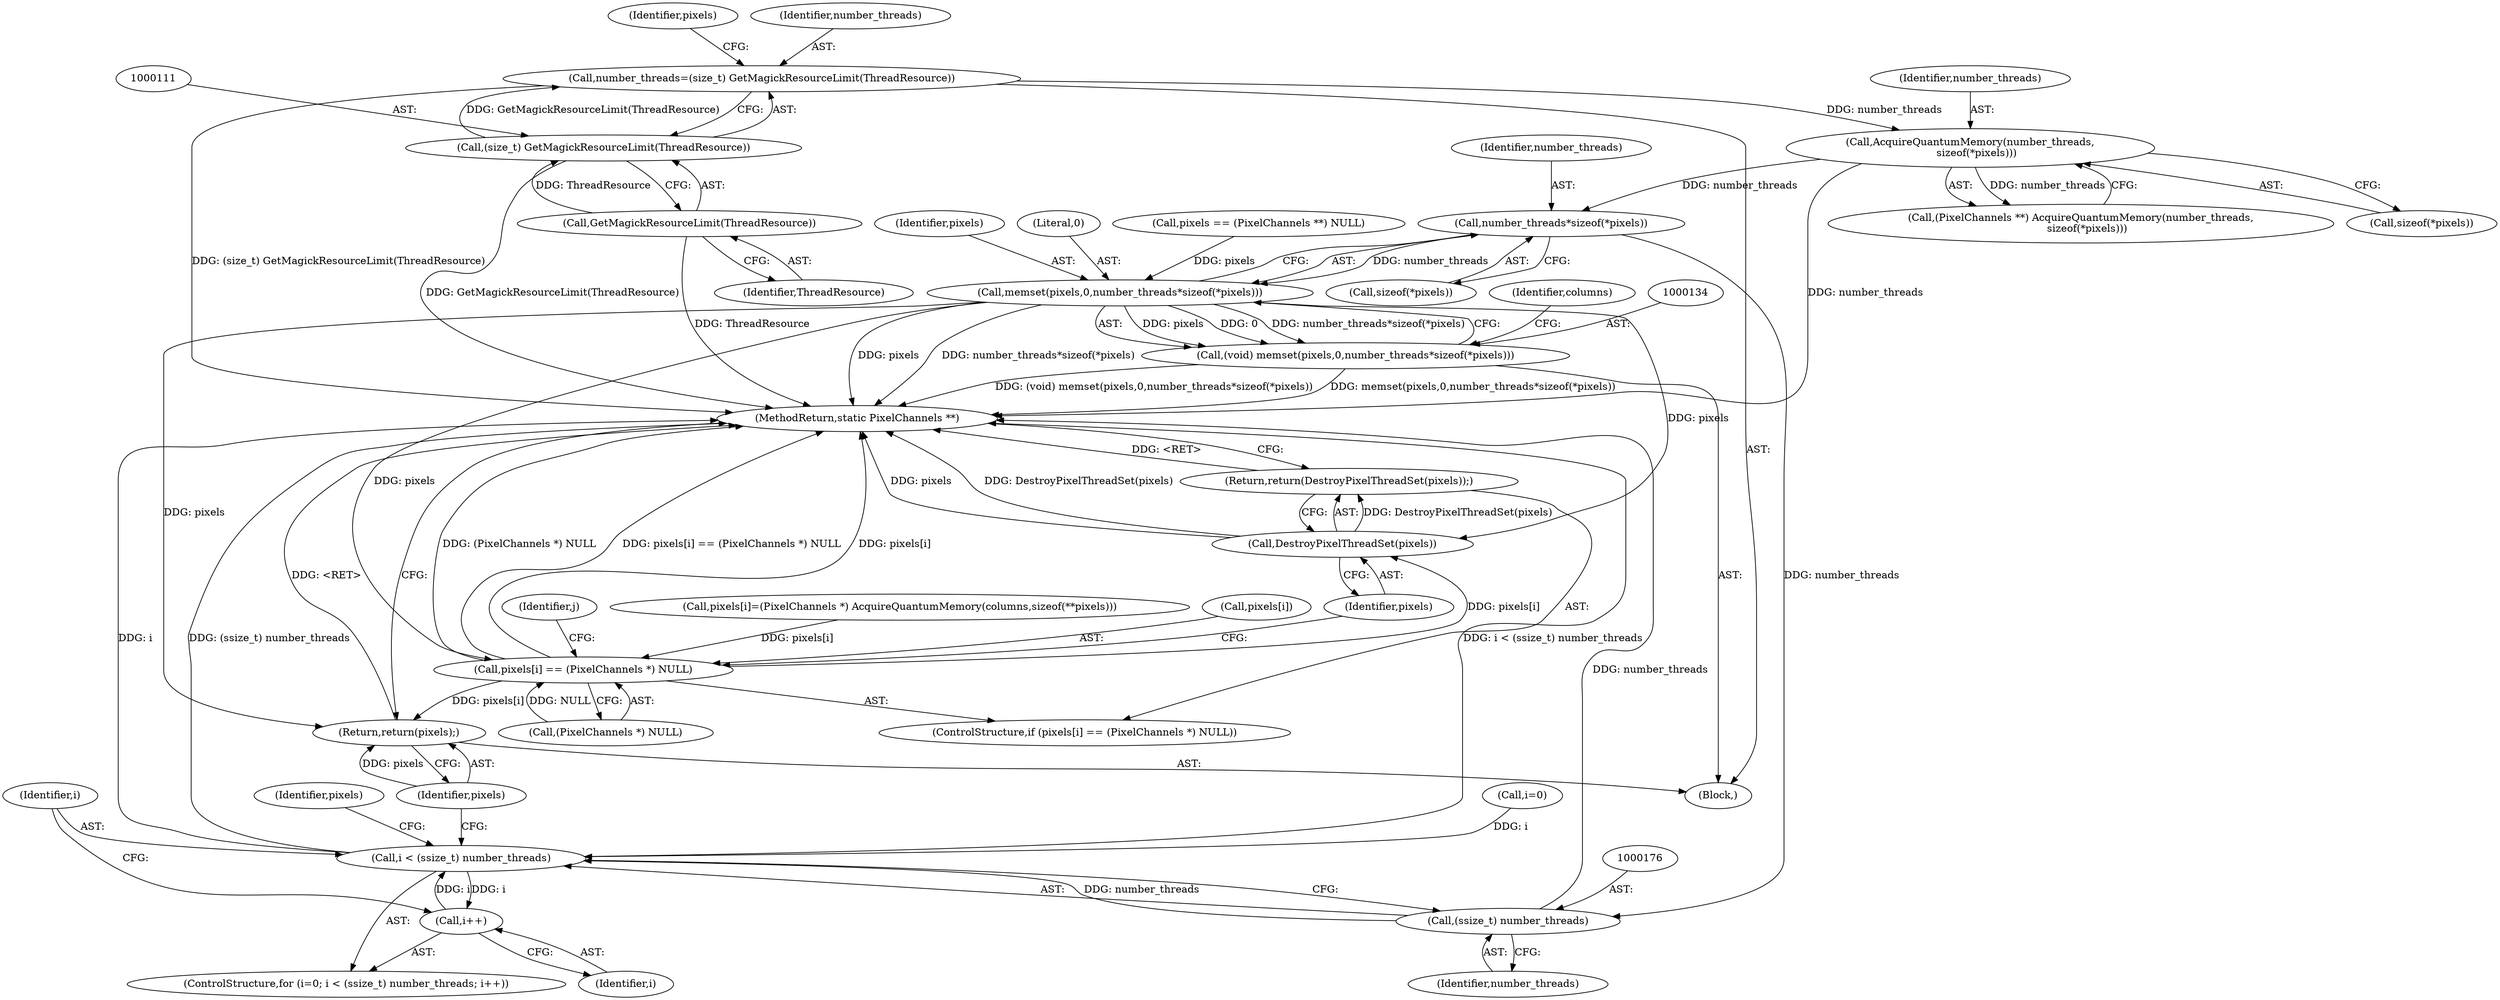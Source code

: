 digraph "1_ImageMagick6_025e77fcb2f45b21689931ba3bf74eac153afa48@API" {
"1000138" [label="(Call,number_threads*sizeof(*pixels))"];
"1000118" [label="(Call,AcquireQuantumMemory(number_threads,\n    sizeof(*pixels)))"];
"1000108" [label="(Call,number_threads=(size_t) GetMagickResourceLimit(ThreadResource))"];
"1000110" [label="(Call,(size_t) GetMagickResourceLimit(ThreadResource))"];
"1000112" [label="(Call,GetMagickResourceLimit(ThreadResource))"];
"1000135" [label="(Call,memset(pixels,0,number_threads*sizeof(*pixels)))"];
"1000133" [label="(Call,(void) memset(pixels,0,number_threads*sizeof(*pixels)))"];
"1000195" [label="(Call,pixels[i] == (PixelChannels *) NULL)"];
"1000203" [label="(Call,DestroyPixelThreadSet(pixels))"];
"1000202" [label="(Return,return(DestroyPixelThreadSet(pixels));)"];
"1000238" [label="(Return,return(pixels);)"];
"1000175" [label="(Call,(ssize_t) number_threads)"];
"1000173" [label="(Call,i < (ssize_t) number_threads)"];
"1000178" [label="(Call,i++)"];
"1000112" [label="(Call,GetMagickResourceLimit(ThreadResource))"];
"1000238" [label="(Return,return(pixels);)"];
"1000239" [label="(Identifier,pixels)"];
"1000178" [label="(Call,i++)"];
"1000195" [label="(Call,pixels[i] == (PixelChannels *) NULL)"];
"1000202" [label="(Return,return(DestroyPixelThreadSet(pixels));)"];
"1000115" [label="(Identifier,pixels)"];
"1000177" [label="(Identifier,number_threads)"];
"1000207" [label="(Identifier,j)"];
"1000136" [label="(Identifier,pixels)"];
"1000108" [label="(Call,number_threads=(size_t) GetMagickResourceLimit(ThreadResource))"];
"1000169" [label="(ControlStructure,for (i=0; i < (ssize_t) number_threads; i++))"];
"1000116" [label="(Call,(PixelChannels **) AcquireQuantumMemory(number_threads,\n    sizeof(*pixels)))"];
"1000170" [label="(Call,i=0)"];
"1000119" [label="(Identifier,number_threads)"];
"1000133" [label="(Call,(void) memset(pixels,0,number_threads*sizeof(*pixels)))"];
"1000182" [label="(Call,pixels[i]=(PixelChannels *) AcquireQuantumMemory(columns,sizeof(**pixels)))"];
"1000196" [label="(Call,pixels[i])"];
"1000204" [label="(Identifier,pixels)"];
"1000144" [label="(Identifier,columns)"];
"1000174" [label="(Identifier,i)"];
"1000135" [label="(Call,memset(pixels,0,number_threads*sizeof(*pixels)))"];
"1000194" [label="(ControlStructure,if (pixels[i] == (PixelChannels *) NULL))"];
"1000184" [label="(Identifier,pixels)"];
"1000110" [label="(Call,(size_t) GetMagickResourceLimit(ThreadResource))"];
"1000179" [label="(Identifier,i)"];
"1000173" [label="(Call,i < (ssize_t) number_threads)"];
"1000137" [label="(Literal,0)"];
"1000203" [label="(Call,DestroyPixelThreadSet(pixels))"];
"1000120" [label="(Call,sizeof(*pixels))"];
"1000124" [label="(Call,pixels == (PixelChannels **) NULL)"];
"1000140" [label="(Call,sizeof(*pixels))"];
"1000138" [label="(Call,number_threads*sizeof(*pixels))"];
"1000175" [label="(Call,(ssize_t) number_threads)"];
"1000102" [label="(Block,)"];
"1000199" [label="(Call,(PixelChannels *) NULL)"];
"1000109" [label="(Identifier,number_threads)"];
"1000139" [label="(Identifier,number_threads)"];
"1000113" [label="(Identifier,ThreadResource)"];
"1000240" [label="(MethodReturn,static PixelChannels **)"];
"1000118" [label="(Call,AcquireQuantumMemory(number_threads,\n    sizeof(*pixels)))"];
"1000138" -> "1000135"  [label="AST: "];
"1000138" -> "1000140"  [label="CFG: "];
"1000139" -> "1000138"  [label="AST: "];
"1000140" -> "1000138"  [label="AST: "];
"1000135" -> "1000138"  [label="CFG: "];
"1000138" -> "1000135"  [label="DDG: number_threads"];
"1000118" -> "1000138"  [label="DDG: number_threads"];
"1000138" -> "1000175"  [label="DDG: number_threads"];
"1000118" -> "1000116"  [label="AST: "];
"1000118" -> "1000120"  [label="CFG: "];
"1000119" -> "1000118"  [label="AST: "];
"1000120" -> "1000118"  [label="AST: "];
"1000116" -> "1000118"  [label="CFG: "];
"1000118" -> "1000240"  [label="DDG: number_threads"];
"1000118" -> "1000116"  [label="DDG: number_threads"];
"1000108" -> "1000118"  [label="DDG: number_threads"];
"1000108" -> "1000102"  [label="AST: "];
"1000108" -> "1000110"  [label="CFG: "];
"1000109" -> "1000108"  [label="AST: "];
"1000110" -> "1000108"  [label="AST: "];
"1000115" -> "1000108"  [label="CFG: "];
"1000108" -> "1000240"  [label="DDG: (size_t) GetMagickResourceLimit(ThreadResource)"];
"1000110" -> "1000108"  [label="DDG: GetMagickResourceLimit(ThreadResource)"];
"1000110" -> "1000112"  [label="CFG: "];
"1000111" -> "1000110"  [label="AST: "];
"1000112" -> "1000110"  [label="AST: "];
"1000110" -> "1000240"  [label="DDG: GetMagickResourceLimit(ThreadResource)"];
"1000112" -> "1000110"  [label="DDG: ThreadResource"];
"1000112" -> "1000113"  [label="CFG: "];
"1000113" -> "1000112"  [label="AST: "];
"1000112" -> "1000240"  [label="DDG: ThreadResource"];
"1000135" -> "1000133"  [label="AST: "];
"1000136" -> "1000135"  [label="AST: "];
"1000137" -> "1000135"  [label="AST: "];
"1000133" -> "1000135"  [label="CFG: "];
"1000135" -> "1000240"  [label="DDG: pixels"];
"1000135" -> "1000240"  [label="DDG: number_threads*sizeof(*pixels)"];
"1000135" -> "1000133"  [label="DDG: pixels"];
"1000135" -> "1000133"  [label="DDG: 0"];
"1000135" -> "1000133"  [label="DDG: number_threads*sizeof(*pixels)"];
"1000124" -> "1000135"  [label="DDG: pixels"];
"1000135" -> "1000195"  [label="DDG: pixels"];
"1000135" -> "1000203"  [label="DDG: pixels"];
"1000135" -> "1000238"  [label="DDG: pixels"];
"1000133" -> "1000102"  [label="AST: "];
"1000134" -> "1000133"  [label="AST: "];
"1000144" -> "1000133"  [label="CFG: "];
"1000133" -> "1000240"  [label="DDG: (void) memset(pixels,0,number_threads*sizeof(*pixels))"];
"1000133" -> "1000240"  [label="DDG: memset(pixels,0,number_threads*sizeof(*pixels))"];
"1000195" -> "1000194"  [label="AST: "];
"1000195" -> "1000199"  [label="CFG: "];
"1000196" -> "1000195"  [label="AST: "];
"1000199" -> "1000195"  [label="AST: "];
"1000204" -> "1000195"  [label="CFG: "];
"1000207" -> "1000195"  [label="CFG: "];
"1000195" -> "1000240"  [label="DDG: (PixelChannels *) NULL"];
"1000195" -> "1000240"  [label="DDG: pixels[i] == (PixelChannels *) NULL"];
"1000195" -> "1000240"  [label="DDG: pixels[i]"];
"1000182" -> "1000195"  [label="DDG: pixels[i]"];
"1000199" -> "1000195"  [label="DDG: NULL"];
"1000195" -> "1000203"  [label="DDG: pixels[i]"];
"1000195" -> "1000238"  [label="DDG: pixels[i]"];
"1000203" -> "1000202"  [label="AST: "];
"1000203" -> "1000204"  [label="CFG: "];
"1000204" -> "1000203"  [label="AST: "];
"1000202" -> "1000203"  [label="CFG: "];
"1000203" -> "1000240"  [label="DDG: DestroyPixelThreadSet(pixels)"];
"1000203" -> "1000240"  [label="DDG: pixels"];
"1000203" -> "1000202"  [label="DDG: DestroyPixelThreadSet(pixels)"];
"1000202" -> "1000194"  [label="AST: "];
"1000240" -> "1000202"  [label="CFG: "];
"1000202" -> "1000240"  [label="DDG: <RET>"];
"1000238" -> "1000102"  [label="AST: "];
"1000238" -> "1000239"  [label="CFG: "];
"1000239" -> "1000238"  [label="AST: "];
"1000240" -> "1000238"  [label="CFG: "];
"1000238" -> "1000240"  [label="DDG: <RET>"];
"1000239" -> "1000238"  [label="DDG: pixels"];
"1000175" -> "1000173"  [label="AST: "];
"1000175" -> "1000177"  [label="CFG: "];
"1000176" -> "1000175"  [label="AST: "];
"1000177" -> "1000175"  [label="AST: "];
"1000173" -> "1000175"  [label="CFG: "];
"1000175" -> "1000240"  [label="DDG: number_threads"];
"1000175" -> "1000173"  [label="DDG: number_threads"];
"1000173" -> "1000169"  [label="AST: "];
"1000174" -> "1000173"  [label="AST: "];
"1000184" -> "1000173"  [label="CFG: "];
"1000239" -> "1000173"  [label="CFG: "];
"1000173" -> "1000240"  [label="DDG: i < (ssize_t) number_threads"];
"1000173" -> "1000240"  [label="DDG: i"];
"1000173" -> "1000240"  [label="DDG: (ssize_t) number_threads"];
"1000178" -> "1000173"  [label="DDG: i"];
"1000170" -> "1000173"  [label="DDG: i"];
"1000173" -> "1000178"  [label="DDG: i"];
"1000178" -> "1000169"  [label="AST: "];
"1000178" -> "1000179"  [label="CFG: "];
"1000179" -> "1000178"  [label="AST: "];
"1000174" -> "1000178"  [label="CFG: "];
}
